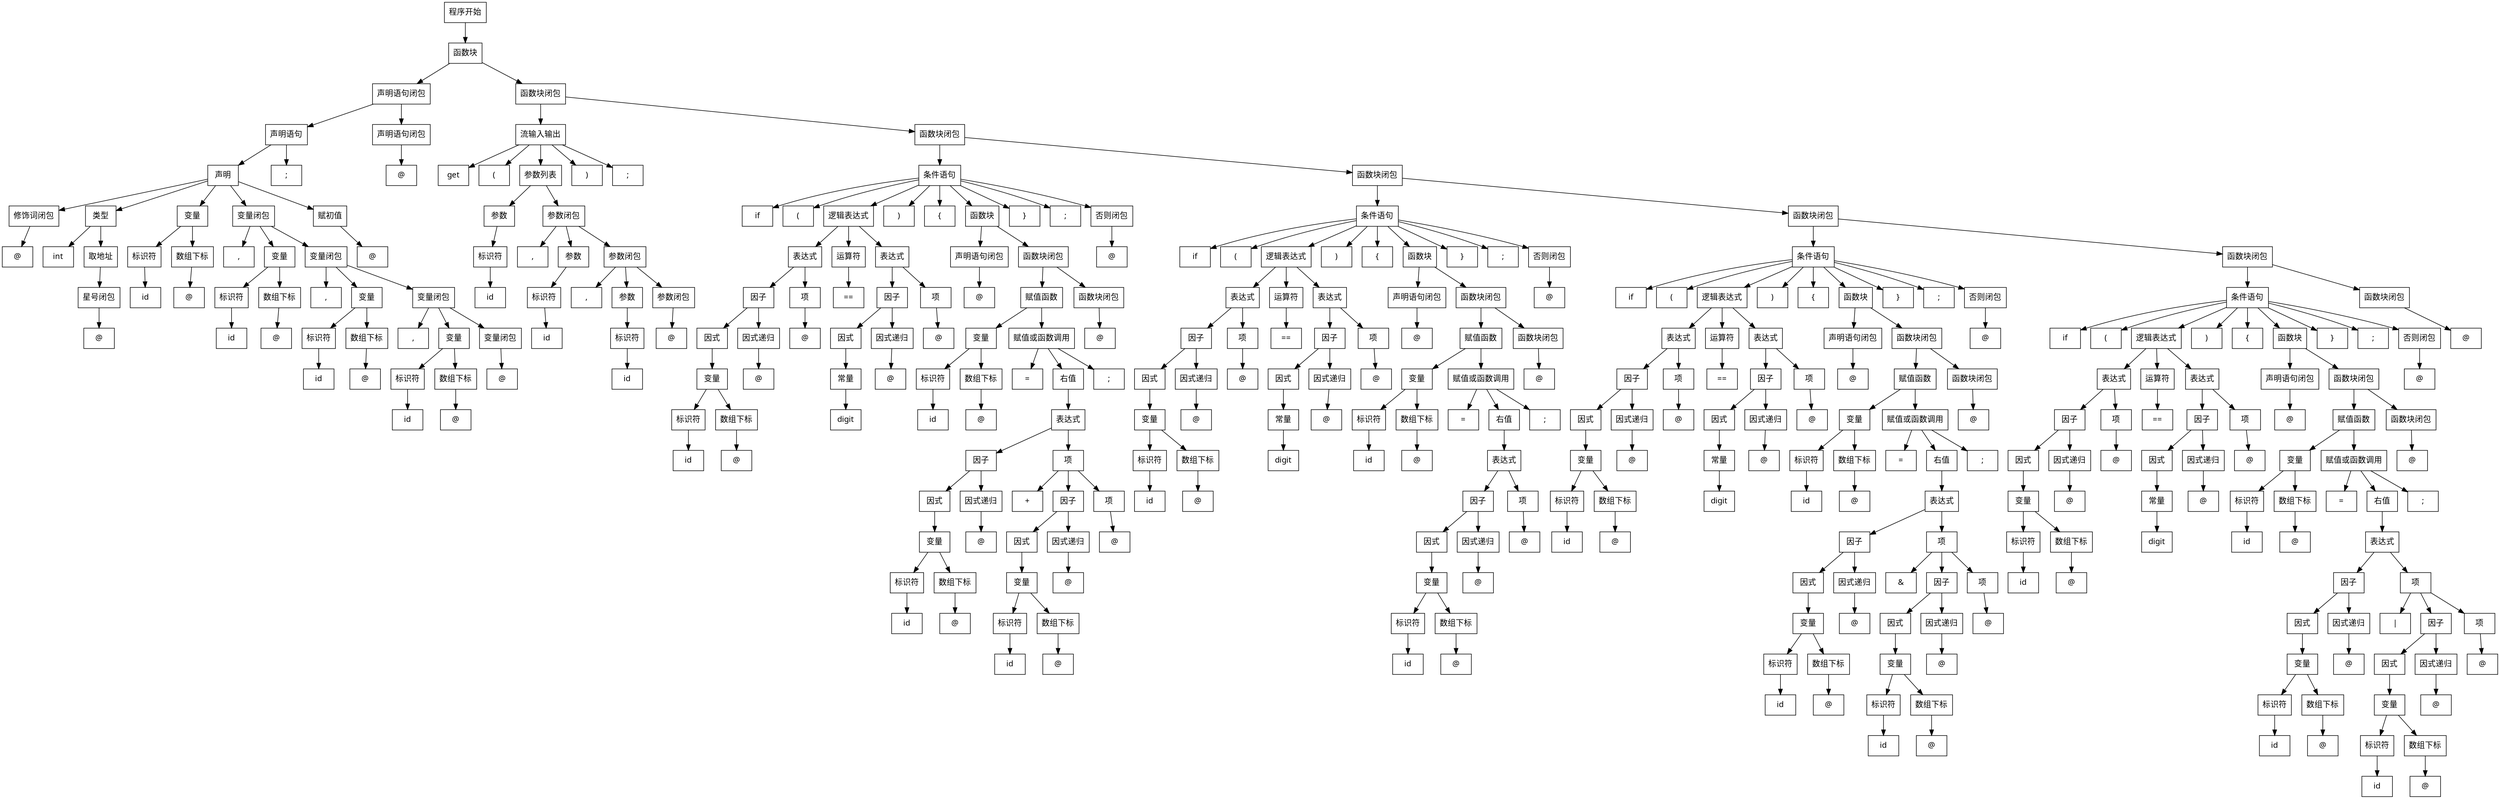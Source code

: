 digraph grammar_tree {
edge [fontname="SimHei"];
node [shape=box, fontname="SimHei"];    "0" [label="程序开始"];
    "1" [label="函数块"];
    "2" [label="声明语句闭包"];
    "3" [label="声明语句"];
    "4" [label="声明"];
    "5" [label="修饰词闭包"];
    "6" [label="@"];
    "7" [label="类型"];
    "8" [label="int"];
    "9" [label="取地址"];
    "10" [label="星号闭包"];
    "11" [label="@"];
    "12" [label="变量"];
    "13" [label="标识符"];
    "14" [label="id"];
    "15" [label="数组下标"];
    "16" [label="@"];
    "17" [label="变量闭包"];
    "18" [label=","];
    "19" [label="变量"];
    "20" [label="标识符"];
    "21" [label="id"];
    "22" [label="数组下标"];
    "23" [label="@"];
    "24" [label="变量闭包"];
    "25" [label=","];
    "26" [label="变量"];
    "27" [label="标识符"];
    "28" [label="id"];
    "29" [label="数组下标"];
    "30" [label="@"];
    "31" [label="变量闭包"];
    "32" [label=","];
    "33" [label="变量"];
    "34" [label="标识符"];
    "35" [label="id"];
    "36" [label="数组下标"];
    "37" [label="@"];
    "38" [label="变量闭包"];
    "39" [label="@"];
    "40" [label="赋初值"];
    "41" [label="@"];
    "42" [label=";"];
    "43" [label="声明语句闭包"];
    "44" [label="@"];
    "45" [label="函数块闭包"];
    "46" [label="流输入输出"];
    "47" [label="get"];
    "48" [label="("];
    "49" [label="参数列表"];
    "50" [label="参数"];
    "51" [label="标识符"];
    "52" [label="id"];
    "53" [label="参数闭包"];
    "54" [label=","];
    "55" [label="参数"];
    "56" [label="标识符"];
    "57" [label="id"];
    "58" [label="参数闭包"];
    "59" [label=","];
    "60" [label="参数"];
    "61" [label="标识符"];
    "62" [label="id"];
    "63" [label="参数闭包"];
    "64" [label="@"];
    "65" [label=")"];
    "66" [label=";"];
    "67" [label="函数块闭包"];
    "68" [label="条件语句"];
    "69" [label="if"];
    "70" [label="("];
    "71" [label="逻辑表达式"];
    "72" [label="表达式"];
    "73" [label="因子"];
    "74" [label="因式"];
    "75" [label="变量"];
    "76" [label="标识符"];
    "77" [label="id"];
    "78" [label="数组下标"];
    "79" [label="@"];
    "80" [label="因式递归"];
    "81" [label="@"];
    "82" [label="项"];
    "83" [label="@"];
    "84" [label="运算符"];
    "85" [label="=="];
    "86" [label="表达式"];
    "87" [label="因子"];
    "88" [label="因式"];
    "89" [label="常量"];
    "90" [label="digit"];
    "91" [label="因式递归"];
    "92" [label="@"];
    "93" [label="项"];
    "94" [label="@"];
    "95" [label=")"];
    "96" [label="{"];
    "97" [label="函数块"];
    "98" [label="声明语句闭包"];
    "99" [label="@"];
    "100" [label="函数块闭包"];
    "101" [label="赋值函数"];
    "102" [label="变量"];
    "103" [label="标识符"];
    "104" [label="id"];
    "105" [label="数组下标"];
    "106" [label="@"];
    "107" [label="赋值或函数调用"];
    "108" [label="="];
    "109" [label="右值"];
    "110" [label="表达式"];
    "111" [label="因子"];
    "112" [label="因式"];
    "113" [label="变量"];
    "114" [label="标识符"];
    "115" [label="id"];
    "116" [label="数组下标"];
    "117" [label="@"];
    "118" [label="因式递归"];
    "119" [label="@"];
    "120" [label="项"];
    "121" [label="+"];
    "122" [label="因子"];
    "123" [label="因式"];
    "124" [label="变量"];
    "125" [label="标识符"];
    "126" [label="id"];
    "127" [label="数组下标"];
    "128" [label="@"];
    "129" [label="因式递归"];
    "130" [label="@"];
    "131" [label="项"];
    "132" [label="@"];
    "133" [label=";"];
    "134" [label="函数块闭包"];
    "135" [label="@"];
    "136" [label="}"];
    "137" [label=";"];
    "138" [label="否则闭包"];
    "139" [label="@"];
    "140" [label="函数块闭包"];
    "141" [label="条件语句"];
    "142" [label="if"];
    "143" [label="("];
    "144" [label="逻辑表达式"];
    "145" [label="表达式"];
    "146" [label="因子"];
    "147" [label="因式"];
    "148" [label="变量"];
    "149" [label="标识符"];
    "150" [label="id"];
    "151" [label="数组下标"];
    "152" [label="@"];
    "153" [label="因式递归"];
    "154" [label="@"];
    "155" [label="项"];
    "156" [label="@"];
    "157" [label="运算符"];
    "158" [label="=="];
    "159" [label="表达式"];
    "160" [label="因子"];
    "161" [label="因式"];
    "162" [label="常量"];
    "163" [label="digit"];
    "164" [label="因式递归"];
    "165" [label="@"];
    "166" [label="项"];
    "167" [label="@"];
    "168" [label=")"];
    "169" [label="{"];
    "170" [label="函数块"];
    "171" [label="声明语句闭包"];
    "172" [label="@"];
    "173" [label="函数块闭包"];
    "174" [label="赋值函数"];
    "175" [label="变量"];
    "176" [label="标识符"];
    "177" [label="id"];
    "178" [label="数组下标"];
    "179" [label="@"];
    "180" [label="赋值或函数调用"];
    "181" [label="="];
    "182" [label="右值"];
    "183" [label="表达式"];
    "184" [label="因子"];
    "185" [label="因式"];
    "186" [label="变量"];
    "187" [label="标识符"];
    "188" [label="id"];
    "189" [label="数组下标"];
    "190" [label="@"];
    "191" [label="因式递归"];
    "192" [label="@"];
    "193" [label="项"];
    "194" [label="@"];
    "195" [label=";"];
    "196" [label="函数块闭包"];
    "197" [label="@"];
    "198" [label="}"];
    "199" [label=";"];
    "200" [label="否则闭包"];
    "201" [label="@"];
    "202" [label="函数块闭包"];
    "203" [label="条件语句"];
    "204" [label="if"];
    "205" [label="("];
    "206" [label="逻辑表达式"];
    "207" [label="表达式"];
    "208" [label="因子"];
    "209" [label="因式"];
    "210" [label="变量"];
    "211" [label="标识符"];
    "212" [label="id"];
    "213" [label="数组下标"];
    "214" [label="@"];
    "215" [label="因式递归"];
    "216" [label="@"];
    "217" [label="项"];
    "218" [label="@"];
    "219" [label="运算符"];
    "220" [label="=="];
    "221" [label="表达式"];
    "222" [label="因子"];
    "223" [label="因式"];
    "224" [label="常量"];
    "225" [label="digit"];
    "226" [label="因式递归"];
    "227" [label="@"];
    "228" [label="项"];
    "229" [label="@"];
    "230" [label=")"];
    "231" [label="{"];
    "232" [label="函数块"];
    "233" [label="声明语句闭包"];
    "234" [label="@"];
    "235" [label="函数块闭包"];
    "236" [label="赋值函数"];
    "237" [label="变量"];
    "238" [label="标识符"];
    "239" [label="id"];
    "240" [label="数组下标"];
    "241" [label="@"];
    "242" [label="赋值或函数调用"];
    "243" [label="="];
    "244" [label="右值"];
    "245" [label="表达式"];
    "246" [label="因子"];
    "247" [label="因式"];
    "248" [label="变量"];
    "249" [label="标识符"];
    "250" [label="id"];
    "251" [label="数组下标"];
    "252" [label="@"];
    "253" [label="因式递归"];
    "254" [label="@"];
    "255" [label="项"];
    "256" [label="&"];
    "257" [label="因子"];
    "258" [label="因式"];
    "259" [label="变量"];
    "260" [label="标识符"];
    "261" [label="id"];
    "262" [label="数组下标"];
    "263" [label="@"];
    "264" [label="因式递归"];
    "265" [label="@"];
    "266" [label="项"];
    "267" [label="@"];
    "268" [label=";"];
    "269" [label="函数块闭包"];
    "270" [label="@"];
    "271" [label="}"];
    "272" [label=";"];
    "273" [label="否则闭包"];
    "274" [label="@"];
    "275" [label="函数块闭包"];
    "276" [label="条件语句"];
    "277" [label="if"];
    "278" [label="("];
    "279" [label="逻辑表达式"];
    "280" [label="表达式"];
    "281" [label="因子"];
    "282" [label="因式"];
    "283" [label="变量"];
    "284" [label="标识符"];
    "285" [label="id"];
    "286" [label="数组下标"];
    "287" [label="@"];
    "288" [label="因式递归"];
    "289" [label="@"];
    "290" [label="项"];
    "291" [label="@"];
    "292" [label="运算符"];
    "293" [label="=="];
    "294" [label="表达式"];
    "295" [label="因子"];
    "296" [label="因式"];
    "297" [label="常量"];
    "298" [label="digit"];
    "299" [label="因式递归"];
    "300" [label="@"];
    "301" [label="项"];
    "302" [label="@"];
    "303" [label=")"];
    "304" [label="{"];
    "305" [label="函数块"];
    "306" [label="声明语句闭包"];
    "307" [label="@"];
    "308" [label="函数块闭包"];
    "309" [label="赋值函数"];
    "310" [label="变量"];
    "311" [label="标识符"];
    "312" [label="id"];
    "313" [label="数组下标"];
    "314" [label="@"];
    "315" [label="赋值或函数调用"];
    "316" [label="="];
    "317" [label="右值"];
    "318" [label="表达式"];
    "319" [label="因子"];
    "320" [label="因式"];
    "321" [label="变量"];
    "322" [label="标识符"];
    "323" [label="id"];
    "324" [label="数组下标"];
    "325" [label="@"];
    "326" [label="因式递归"];
    "327" [label="@"];
    "328" [label="项"];
    "329" [label="|"];
    "330" [label="因子"];
    "331" [label="因式"];
    "332" [label="变量"];
    "333" [label="标识符"];
    "334" [label="id"];
    "335" [label="数组下标"];
    "336" [label="@"];
    "337" [label="因式递归"];
    "338" [label="@"];
    "339" [label="项"];
    "340" [label="@"];
    "341" [label=";"];
    "342" [label="函数块闭包"];
    "343" [label="@"];
    "344" [label="}"];
    "345" [label=";"];
    "346" [label="否则闭包"];
    "347" [label="@"];
    "348" [label="函数块闭包"];
    "349" [label="@"];
    "0" -> "1";
    "1" -> "2";
    "2" -> "3";
    "3" -> "4";
    "4" -> "5";
    "5" -> "6";
    "4" -> "7";
    "7" -> "8";
    "7" -> "9";
    "9" -> "10";
    "10" -> "11";
    "4" -> "12";
    "12" -> "13";
    "13" -> "14";
    "12" -> "15";
    "15" -> "16";
    "4" -> "17";
    "17" -> "18";
    "17" -> "19";
    "19" -> "20";
    "20" -> "21";
    "19" -> "22";
    "22" -> "23";
    "17" -> "24";
    "24" -> "25";
    "24" -> "26";
    "26" -> "27";
    "27" -> "28";
    "26" -> "29";
    "29" -> "30";
    "24" -> "31";
    "31" -> "32";
    "31" -> "33";
    "33" -> "34";
    "34" -> "35";
    "33" -> "36";
    "36" -> "37";
    "31" -> "38";
    "38" -> "39";
    "4" -> "40";
    "40" -> "41";
    "3" -> "42";
    "2" -> "43";
    "43" -> "44";
    "1" -> "45";
    "45" -> "46";
    "46" -> "47";
    "46" -> "48";
    "46" -> "49";
    "49" -> "50";
    "50" -> "51";
    "51" -> "52";
    "49" -> "53";
    "53" -> "54";
    "53" -> "55";
    "55" -> "56";
    "56" -> "57";
    "53" -> "58";
    "58" -> "59";
    "58" -> "60";
    "60" -> "61";
    "61" -> "62";
    "58" -> "63";
    "63" -> "64";
    "46" -> "65";
    "46" -> "66";
    "45" -> "67";
    "67" -> "68";
    "68" -> "69";
    "68" -> "70";
    "68" -> "71";
    "71" -> "72";
    "72" -> "73";
    "73" -> "74";
    "74" -> "75";
    "75" -> "76";
    "76" -> "77";
    "75" -> "78";
    "78" -> "79";
    "73" -> "80";
    "80" -> "81";
    "72" -> "82";
    "82" -> "83";
    "71" -> "84";
    "84" -> "85";
    "71" -> "86";
    "86" -> "87";
    "87" -> "88";
    "88" -> "89";
    "89" -> "90";
    "87" -> "91";
    "91" -> "92";
    "86" -> "93";
    "93" -> "94";
    "68" -> "95";
    "68" -> "96";
    "68" -> "97";
    "97" -> "98";
    "98" -> "99";
    "97" -> "100";
    "100" -> "101";
    "101" -> "102";
    "102" -> "103";
    "103" -> "104";
    "102" -> "105";
    "105" -> "106";
    "101" -> "107";
    "107" -> "108";
    "107" -> "109";
    "109" -> "110";
    "110" -> "111";
    "111" -> "112";
    "112" -> "113";
    "113" -> "114";
    "114" -> "115";
    "113" -> "116";
    "116" -> "117";
    "111" -> "118";
    "118" -> "119";
    "110" -> "120";
    "120" -> "121";
    "120" -> "122";
    "122" -> "123";
    "123" -> "124";
    "124" -> "125";
    "125" -> "126";
    "124" -> "127";
    "127" -> "128";
    "122" -> "129";
    "129" -> "130";
    "120" -> "131";
    "131" -> "132";
    "107" -> "133";
    "100" -> "134";
    "134" -> "135";
    "68" -> "136";
    "68" -> "137";
    "68" -> "138";
    "138" -> "139";
    "67" -> "140";
    "140" -> "141";
    "141" -> "142";
    "141" -> "143";
    "141" -> "144";
    "144" -> "145";
    "145" -> "146";
    "146" -> "147";
    "147" -> "148";
    "148" -> "149";
    "149" -> "150";
    "148" -> "151";
    "151" -> "152";
    "146" -> "153";
    "153" -> "154";
    "145" -> "155";
    "155" -> "156";
    "144" -> "157";
    "157" -> "158";
    "144" -> "159";
    "159" -> "160";
    "160" -> "161";
    "161" -> "162";
    "162" -> "163";
    "160" -> "164";
    "164" -> "165";
    "159" -> "166";
    "166" -> "167";
    "141" -> "168";
    "141" -> "169";
    "141" -> "170";
    "170" -> "171";
    "171" -> "172";
    "170" -> "173";
    "173" -> "174";
    "174" -> "175";
    "175" -> "176";
    "176" -> "177";
    "175" -> "178";
    "178" -> "179";
    "174" -> "180";
    "180" -> "181";
    "180" -> "182";
    "182" -> "183";
    "183" -> "184";
    "184" -> "185";
    "185" -> "186";
    "186" -> "187";
    "187" -> "188";
    "186" -> "189";
    "189" -> "190";
    "184" -> "191";
    "191" -> "192";
    "183" -> "193";
    "193" -> "194";
    "180" -> "195";
    "173" -> "196";
    "196" -> "197";
    "141" -> "198";
    "141" -> "199";
    "141" -> "200";
    "200" -> "201";
    "140" -> "202";
    "202" -> "203";
    "203" -> "204";
    "203" -> "205";
    "203" -> "206";
    "206" -> "207";
    "207" -> "208";
    "208" -> "209";
    "209" -> "210";
    "210" -> "211";
    "211" -> "212";
    "210" -> "213";
    "213" -> "214";
    "208" -> "215";
    "215" -> "216";
    "207" -> "217";
    "217" -> "218";
    "206" -> "219";
    "219" -> "220";
    "206" -> "221";
    "221" -> "222";
    "222" -> "223";
    "223" -> "224";
    "224" -> "225";
    "222" -> "226";
    "226" -> "227";
    "221" -> "228";
    "228" -> "229";
    "203" -> "230";
    "203" -> "231";
    "203" -> "232";
    "232" -> "233";
    "233" -> "234";
    "232" -> "235";
    "235" -> "236";
    "236" -> "237";
    "237" -> "238";
    "238" -> "239";
    "237" -> "240";
    "240" -> "241";
    "236" -> "242";
    "242" -> "243";
    "242" -> "244";
    "244" -> "245";
    "245" -> "246";
    "246" -> "247";
    "247" -> "248";
    "248" -> "249";
    "249" -> "250";
    "248" -> "251";
    "251" -> "252";
    "246" -> "253";
    "253" -> "254";
    "245" -> "255";
    "255" -> "256";
    "255" -> "257";
    "257" -> "258";
    "258" -> "259";
    "259" -> "260";
    "260" -> "261";
    "259" -> "262";
    "262" -> "263";
    "257" -> "264";
    "264" -> "265";
    "255" -> "266";
    "266" -> "267";
    "242" -> "268";
    "235" -> "269";
    "269" -> "270";
    "203" -> "271";
    "203" -> "272";
    "203" -> "273";
    "273" -> "274";
    "202" -> "275";
    "275" -> "276";
    "276" -> "277";
    "276" -> "278";
    "276" -> "279";
    "279" -> "280";
    "280" -> "281";
    "281" -> "282";
    "282" -> "283";
    "283" -> "284";
    "284" -> "285";
    "283" -> "286";
    "286" -> "287";
    "281" -> "288";
    "288" -> "289";
    "280" -> "290";
    "290" -> "291";
    "279" -> "292";
    "292" -> "293";
    "279" -> "294";
    "294" -> "295";
    "295" -> "296";
    "296" -> "297";
    "297" -> "298";
    "295" -> "299";
    "299" -> "300";
    "294" -> "301";
    "301" -> "302";
    "276" -> "303";
    "276" -> "304";
    "276" -> "305";
    "305" -> "306";
    "306" -> "307";
    "305" -> "308";
    "308" -> "309";
    "309" -> "310";
    "310" -> "311";
    "311" -> "312";
    "310" -> "313";
    "313" -> "314";
    "309" -> "315";
    "315" -> "316";
    "315" -> "317";
    "317" -> "318";
    "318" -> "319";
    "319" -> "320";
    "320" -> "321";
    "321" -> "322";
    "322" -> "323";
    "321" -> "324";
    "324" -> "325";
    "319" -> "326";
    "326" -> "327";
    "318" -> "328";
    "328" -> "329";
    "328" -> "330";
    "330" -> "331";
    "331" -> "332";
    "332" -> "333";
    "333" -> "334";
    "332" -> "335";
    "335" -> "336";
    "330" -> "337";
    "337" -> "338";
    "328" -> "339";
    "339" -> "340";
    "315" -> "341";
    "308" -> "342";
    "342" -> "343";
    "276" -> "344";
    "276" -> "345";
    "276" -> "346";
    "346" -> "347";
    "275" -> "348";
    "348" -> "349";
}